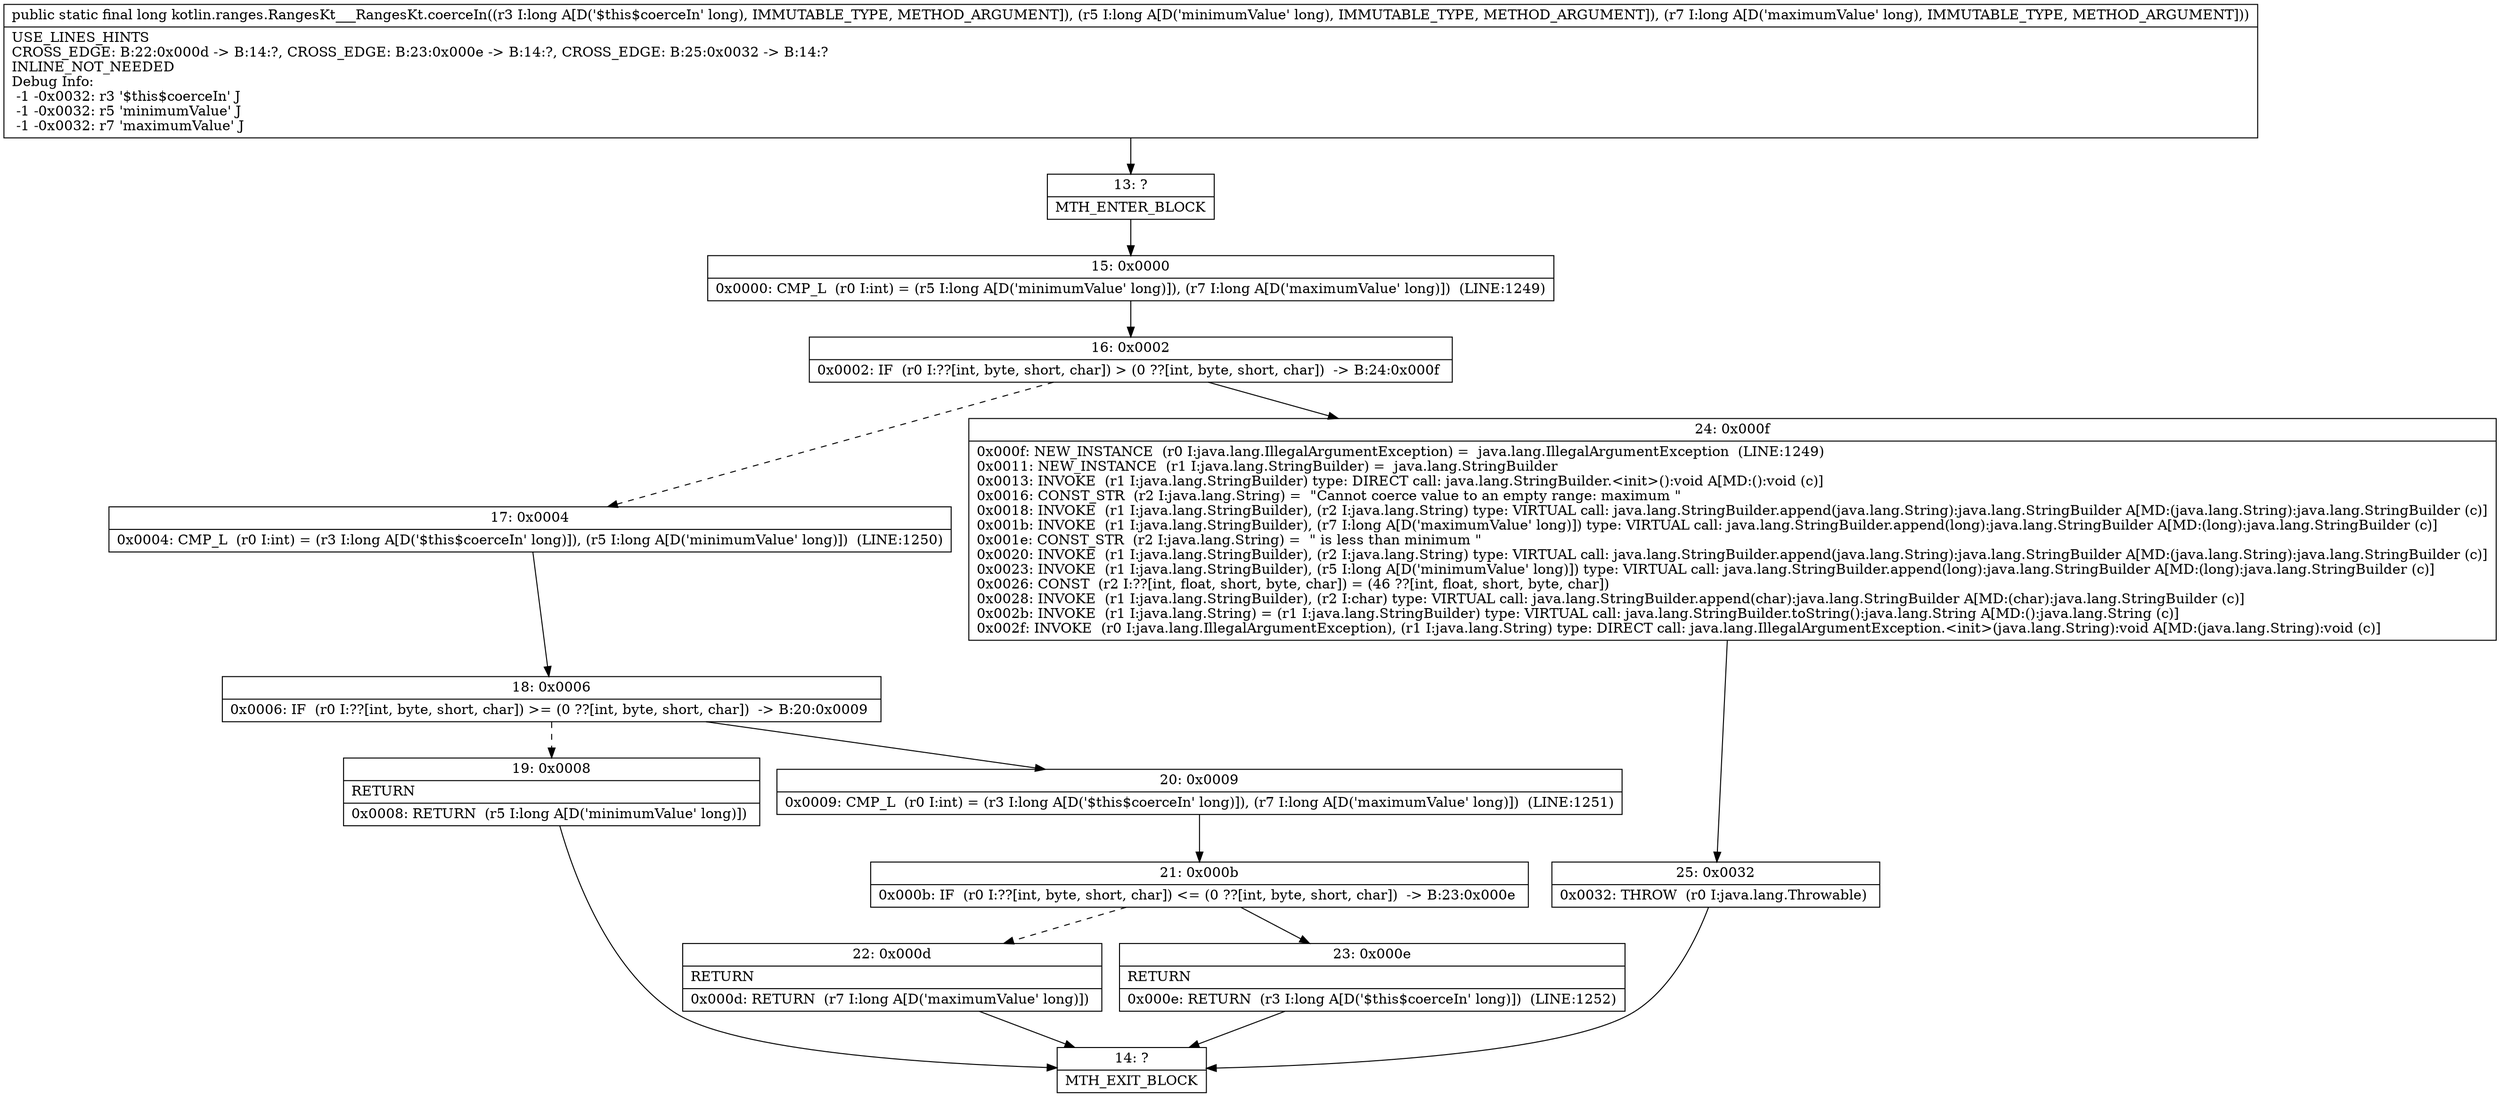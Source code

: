 digraph "CFG forkotlin.ranges.RangesKt___RangesKt.coerceIn(JJJ)J" {
Node_13 [shape=record,label="{13\:\ ?|MTH_ENTER_BLOCK\l}"];
Node_15 [shape=record,label="{15\:\ 0x0000|0x0000: CMP_L  (r0 I:int) = (r5 I:long A[D('minimumValue' long)]), (r7 I:long A[D('maximumValue' long)])  (LINE:1249)\l}"];
Node_16 [shape=record,label="{16\:\ 0x0002|0x0002: IF  (r0 I:??[int, byte, short, char]) \> (0 ??[int, byte, short, char])  \-\> B:24:0x000f \l}"];
Node_17 [shape=record,label="{17\:\ 0x0004|0x0004: CMP_L  (r0 I:int) = (r3 I:long A[D('$this$coerceIn' long)]), (r5 I:long A[D('minimumValue' long)])  (LINE:1250)\l}"];
Node_18 [shape=record,label="{18\:\ 0x0006|0x0006: IF  (r0 I:??[int, byte, short, char]) \>= (0 ??[int, byte, short, char])  \-\> B:20:0x0009 \l}"];
Node_19 [shape=record,label="{19\:\ 0x0008|RETURN\l|0x0008: RETURN  (r5 I:long A[D('minimumValue' long)]) \l}"];
Node_14 [shape=record,label="{14\:\ ?|MTH_EXIT_BLOCK\l}"];
Node_20 [shape=record,label="{20\:\ 0x0009|0x0009: CMP_L  (r0 I:int) = (r3 I:long A[D('$this$coerceIn' long)]), (r7 I:long A[D('maximumValue' long)])  (LINE:1251)\l}"];
Node_21 [shape=record,label="{21\:\ 0x000b|0x000b: IF  (r0 I:??[int, byte, short, char]) \<= (0 ??[int, byte, short, char])  \-\> B:23:0x000e \l}"];
Node_22 [shape=record,label="{22\:\ 0x000d|RETURN\l|0x000d: RETURN  (r7 I:long A[D('maximumValue' long)]) \l}"];
Node_23 [shape=record,label="{23\:\ 0x000e|RETURN\l|0x000e: RETURN  (r3 I:long A[D('$this$coerceIn' long)])  (LINE:1252)\l}"];
Node_24 [shape=record,label="{24\:\ 0x000f|0x000f: NEW_INSTANCE  (r0 I:java.lang.IllegalArgumentException) =  java.lang.IllegalArgumentException  (LINE:1249)\l0x0011: NEW_INSTANCE  (r1 I:java.lang.StringBuilder) =  java.lang.StringBuilder \l0x0013: INVOKE  (r1 I:java.lang.StringBuilder) type: DIRECT call: java.lang.StringBuilder.\<init\>():void A[MD:():void (c)]\l0x0016: CONST_STR  (r2 I:java.lang.String) =  \"Cannot coerce value to an empty range: maximum \" \l0x0018: INVOKE  (r1 I:java.lang.StringBuilder), (r2 I:java.lang.String) type: VIRTUAL call: java.lang.StringBuilder.append(java.lang.String):java.lang.StringBuilder A[MD:(java.lang.String):java.lang.StringBuilder (c)]\l0x001b: INVOKE  (r1 I:java.lang.StringBuilder), (r7 I:long A[D('maximumValue' long)]) type: VIRTUAL call: java.lang.StringBuilder.append(long):java.lang.StringBuilder A[MD:(long):java.lang.StringBuilder (c)]\l0x001e: CONST_STR  (r2 I:java.lang.String) =  \" is less than minimum \" \l0x0020: INVOKE  (r1 I:java.lang.StringBuilder), (r2 I:java.lang.String) type: VIRTUAL call: java.lang.StringBuilder.append(java.lang.String):java.lang.StringBuilder A[MD:(java.lang.String):java.lang.StringBuilder (c)]\l0x0023: INVOKE  (r1 I:java.lang.StringBuilder), (r5 I:long A[D('minimumValue' long)]) type: VIRTUAL call: java.lang.StringBuilder.append(long):java.lang.StringBuilder A[MD:(long):java.lang.StringBuilder (c)]\l0x0026: CONST  (r2 I:??[int, float, short, byte, char]) = (46 ??[int, float, short, byte, char]) \l0x0028: INVOKE  (r1 I:java.lang.StringBuilder), (r2 I:char) type: VIRTUAL call: java.lang.StringBuilder.append(char):java.lang.StringBuilder A[MD:(char):java.lang.StringBuilder (c)]\l0x002b: INVOKE  (r1 I:java.lang.String) = (r1 I:java.lang.StringBuilder) type: VIRTUAL call: java.lang.StringBuilder.toString():java.lang.String A[MD:():java.lang.String (c)]\l0x002f: INVOKE  (r0 I:java.lang.IllegalArgumentException), (r1 I:java.lang.String) type: DIRECT call: java.lang.IllegalArgumentException.\<init\>(java.lang.String):void A[MD:(java.lang.String):void (c)]\l}"];
Node_25 [shape=record,label="{25\:\ 0x0032|0x0032: THROW  (r0 I:java.lang.Throwable) \l}"];
MethodNode[shape=record,label="{public static final long kotlin.ranges.RangesKt___RangesKt.coerceIn((r3 I:long A[D('$this$coerceIn' long), IMMUTABLE_TYPE, METHOD_ARGUMENT]), (r5 I:long A[D('minimumValue' long), IMMUTABLE_TYPE, METHOD_ARGUMENT]), (r7 I:long A[D('maximumValue' long), IMMUTABLE_TYPE, METHOD_ARGUMENT]))  | USE_LINES_HINTS\lCROSS_EDGE: B:22:0x000d \-\> B:14:?, CROSS_EDGE: B:23:0x000e \-\> B:14:?, CROSS_EDGE: B:25:0x0032 \-\> B:14:?\lINLINE_NOT_NEEDED\lDebug Info:\l  \-1 \-0x0032: r3 '$this$coerceIn' J\l  \-1 \-0x0032: r5 'minimumValue' J\l  \-1 \-0x0032: r7 'maximumValue' J\l}"];
MethodNode -> Node_13;Node_13 -> Node_15;
Node_15 -> Node_16;
Node_16 -> Node_17[style=dashed];
Node_16 -> Node_24;
Node_17 -> Node_18;
Node_18 -> Node_19[style=dashed];
Node_18 -> Node_20;
Node_19 -> Node_14;
Node_20 -> Node_21;
Node_21 -> Node_22[style=dashed];
Node_21 -> Node_23;
Node_22 -> Node_14;
Node_23 -> Node_14;
Node_24 -> Node_25;
Node_25 -> Node_14;
}

